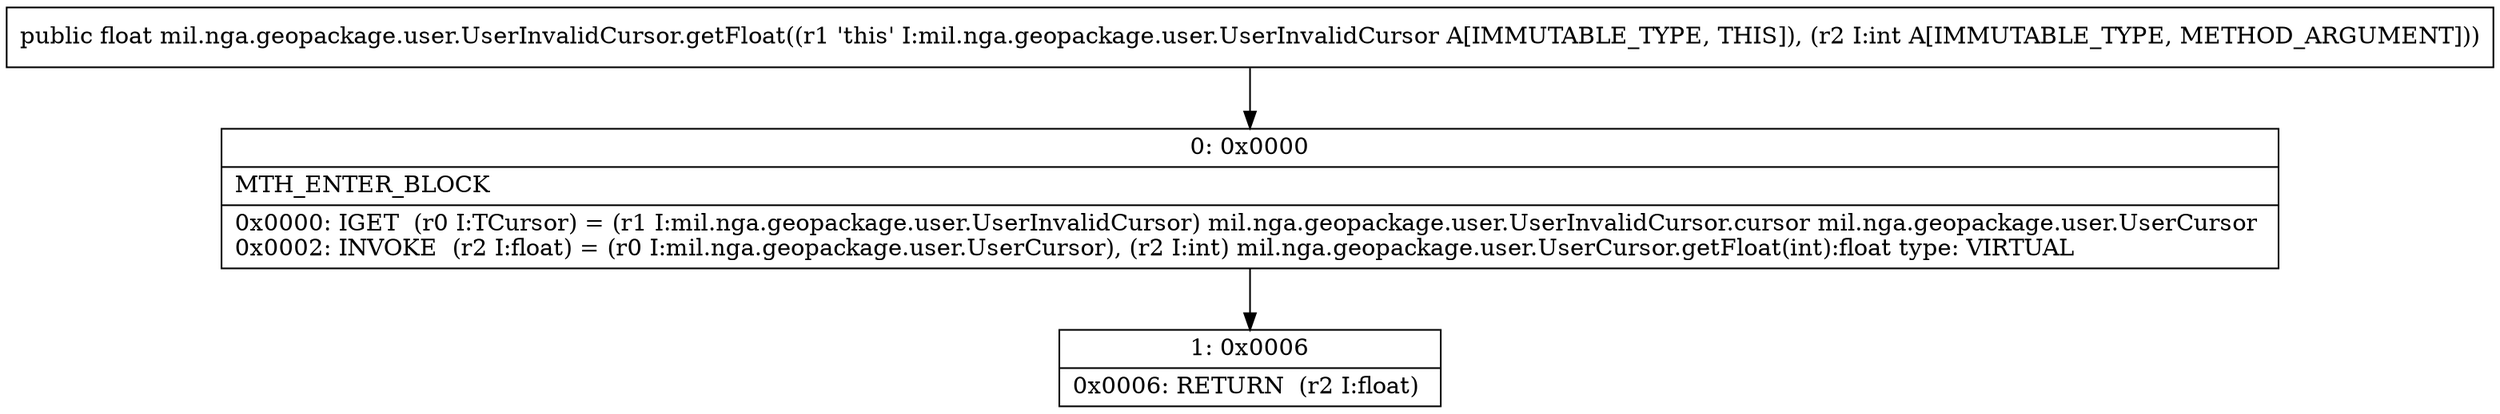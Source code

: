 digraph "CFG formil.nga.geopackage.user.UserInvalidCursor.getFloat(I)F" {
Node_0 [shape=record,label="{0\:\ 0x0000|MTH_ENTER_BLOCK\l|0x0000: IGET  (r0 I:TCursor) = (r1 I:mil.nga.geopackage.user.UserInvalidCursor) mil.nga.geopackage.user.UserInvalidCursor.cursor mil.nga.geopackage.user.UserCursor \l0x0002: INVOKE  (r2 I:float) = (r0 I:mil.nga.geopackage.user.UserCursor), (r2 I:int) mil.nga.geopackage.user.UserCursor.getFloat(int):float type: VIRTUAL \l}"];
Node_1 [shape=record,label="{1\:\ 0x0006|0x0006: RETURN  (r2 I:float) \l}"];
MethodNode[shape=record,label="{public float mil.nga.geopackage.user.UserInvalidCursor.getFloat((r1 'this' I:mil.nga.geopackage.user.UserInvalidCursor A[IMMUTABLE_TYPE, THIS]), (r2 I:int A[IMMUTABLE_TYPE, METHOD_ARGUMENT])) }"];
MethodNode -> Node_0;
Node_0 -> Node_1;
}


